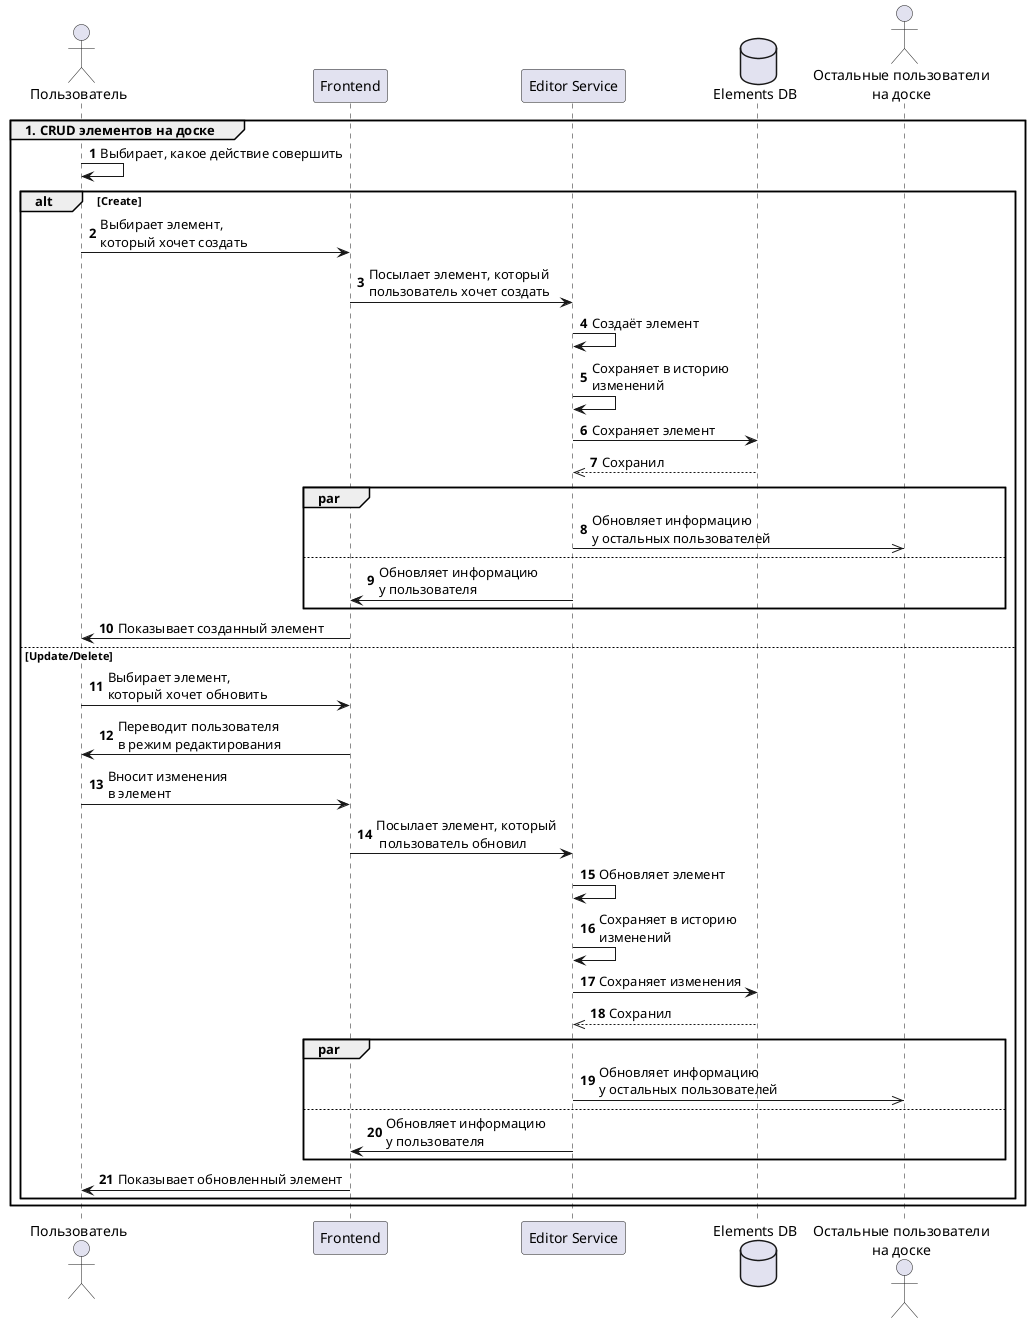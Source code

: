 @startuml board
autonumber
actor "Пользователь" as u
participant "Frontend" as f
participant "Editor Service" as e
database "Elements DB" as db
actor "Остальные пользователи\nна доске" as o

group 1. CRUD элементов на доске
u -> u : Выбирает, какое действие совершить
alt Create
u -> f : Выбирает элемент,\nкоторый хочет создать
f -> e : Посылает элемент, который\nпользователь хочет создать
e -> e : Создаёт элемент
e -> e : Сохраняет в историю\nизменений
e -> db : Сохраняет элемент
db -->> e : Сохранил
Par 
e ->> o : Обновляет информацию\nу остальных пользователей
else
e -> f : Обновляет информацию\nу пользователя
end
f -> u : Показывает созданный элемент
else Update/Delete
u -> f : Выбирает элемент,\nкоторый хочет обновить
f -> u : Переводит пользователя\nв режим редактирования
u -> f : Вносит изменения\nв элемент
f -> e : Посылает элемент, который\n пользователь обновил
e -> e : Обновляет элемент
e -> e : Сохраняет в историю\nизменений
e -> db : Сохраняет изменения
db -->> e : Сохранил
Par 
e ->> o : Обновляет информацию\nу остальных пользователей
else
e -> f : Обновляет информацию\nу пользователя
end
f -> u : Показывает обновленный элемент
end
end

@enduml